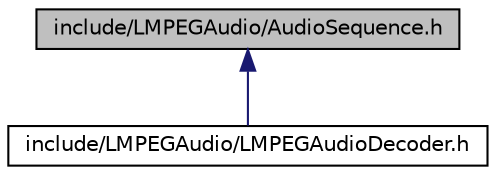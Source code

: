 digraph G
{
  edge [fontname="Helvetica",fontsize="10",labelfontname="Helvetica",labelfontsize="10"];
  node [fontname="Helvetica",fontsize="10",shape=record];
  Node1 [label="include/LMPEGAudio/AudioSequence.h",height=0.2,width=0.4,color="black", fillcolor="grey75", style="filled" fontcolor="black"];
  Node1 -> Node2 [dir="back",color="midnightblue",fontsize="10",style="solid",fontname="Helvetica"];
  Node2 [label="include/LMPEGAudio/LMPEGAudioDecoder.h",height=0.2,width=0.4,color="black", fillcolor="white", style="filled",URL="$_l_m_p_e_g_audio_decoder_8h.html"];
}
